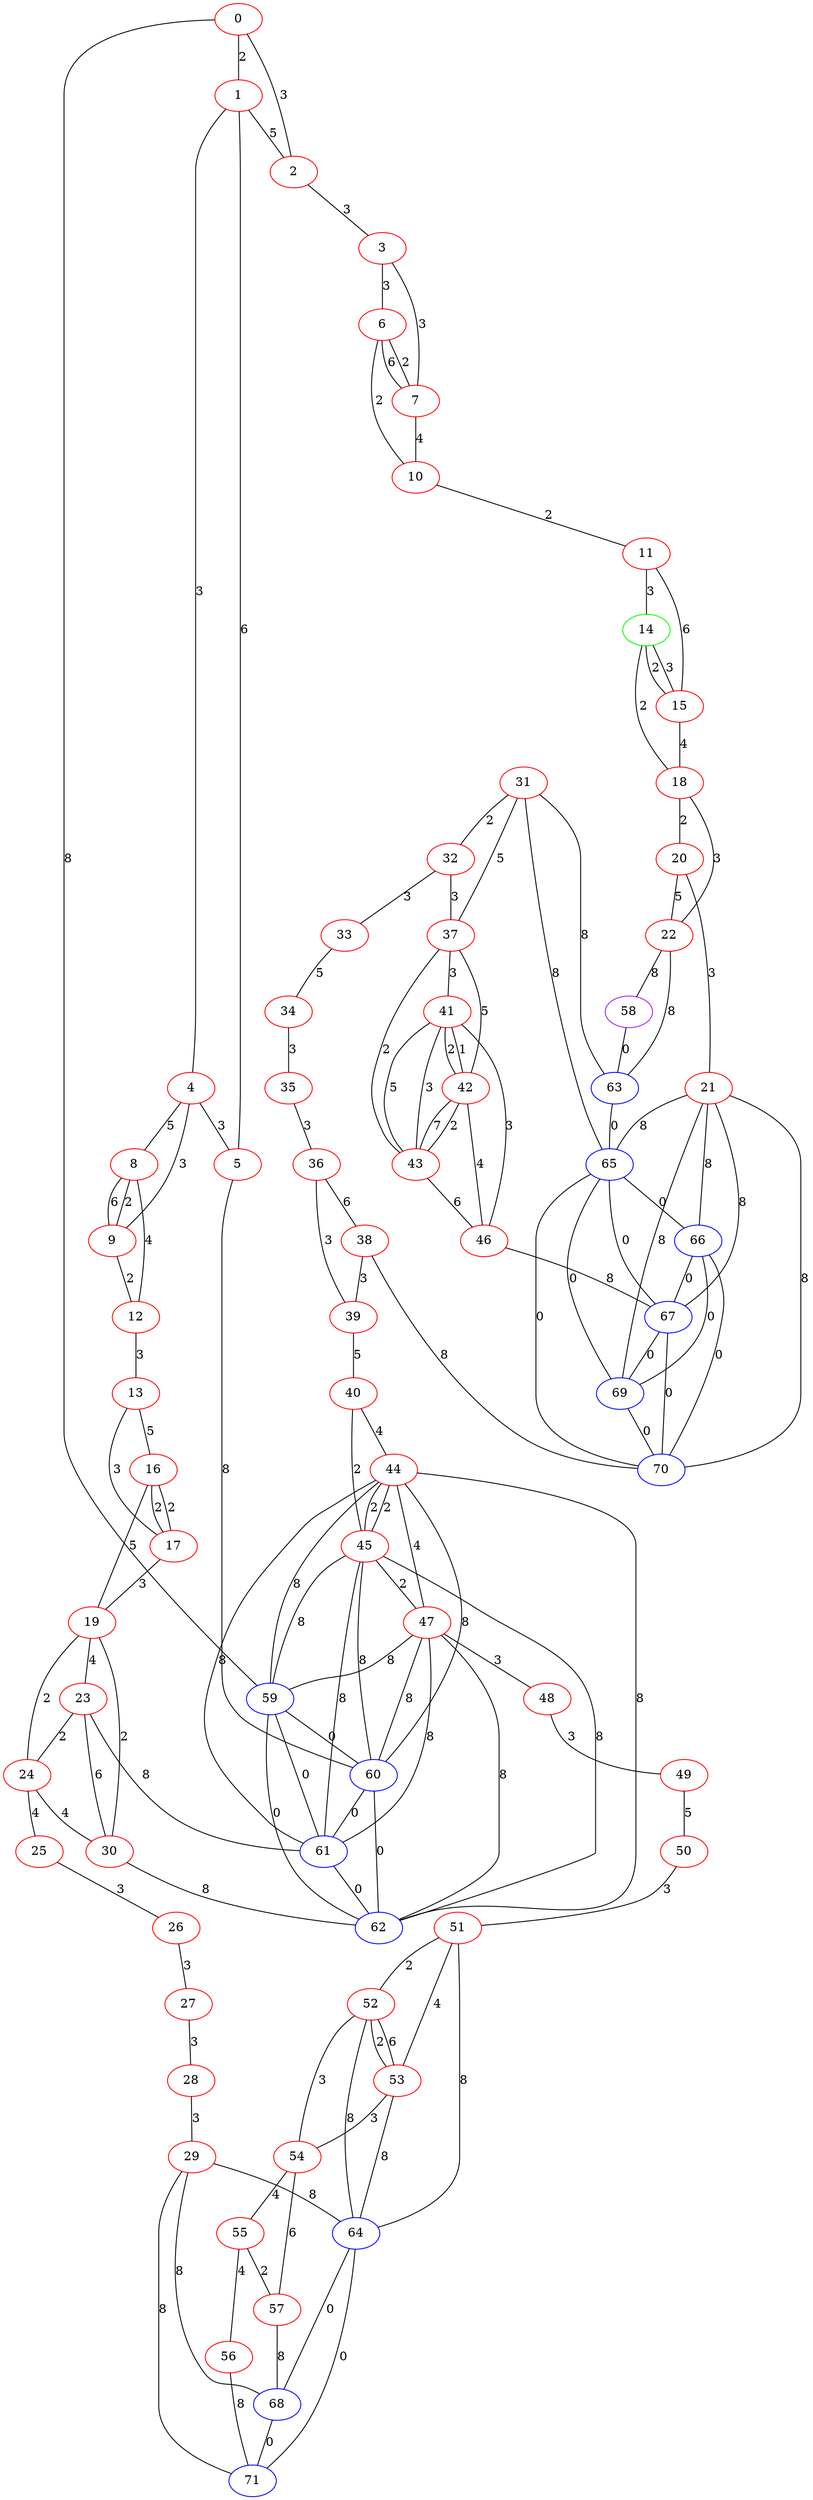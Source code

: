 graph "" {
0 [color=red, weight=1];
1 [color=red, weight=1];
2 [color=red, weight=1];
3 [color=red, weight=1];
4 [color=red, weight=1];
5 [color=red, weight=1];
6 [color=red, weight=1];
7 [color=red, weight=1];
8 [color=red, weight=1];
9 [color=red, weight=1];
10 [color=red, weight=1];
11 [color=red, weight=1];
12 [color=red, weight=1];
13 [color=red, weight=1];
14 [color=green, weight=2];
15 [color=red, weight=1];
16 [color=red, weight=1];
17 [color=red, weight=1];
18 [color=red, weight=1];
19 [color=red, weight=1];
20 [color=red, weight=1];
21 [color=red, weight=1];
22 [color=red, weight=1];
23 [color=red, weight=1];
24 [color=red, weight=1];
25 [color=red, weight=1];
26 [color=red, weight=1];
27 [color=red, weight=1];
28 [color=red, weight=1];
29 [color=red, weight=1];
30 [color=red, weight=1];
31 [color=red, weight=1];
32 [color=red, weight=1];
33 [color=red, weight=1];
34 [color=red, weight=1];
35 [color=red, weight=1];
36 [color=red, weight=1];
37 [color=red, weight=1];
38 [color=red, weight=1];
39 [color=red, weight=1];
40 [color=red, weight=1];
41 [color=red, weight=1];
42 [color=red, weight=1];
43 [color=red, weight=1];
44 [color=red, weight=1];
45 [color=red, weight=1];
46 [color=red, weight=1];
47 [color=red, weight=1];
48 [color=red, weight=1];
49 [color=red, weight=1];
50 [color=red, weight=1];
51 [color=red, weight=1];
52 [color=red, weight=1];
53 [color=red, weight=1];
54 [color=red, weight=1];
55 [color=red, weight=1];
56 [color=red, weight=1];
57 [color=red, weight=1];
58 [color=purple, weight=4];
59 [color=blue, weight=3];
60 [color=blue, weight=3];
61 [color=blue, weight=3];
62 [color=blue, weight=3];
63 [color=blue, weight=3];
64 [color=blue, weight=3];
65 [color=blue, weight=3];
66 [color=blue, weight=3];
67 [color=blue, weight=3];
68 [color=blue, weight=3];
69 [color=blue, weight=3];
70 [color=blue, weight=3];
71 [color=blue, weight=3];
0 -- 1  [key=0, label=2];
0 -- 2  [key=0, label=3];
0 -- 59  [key=0, label=8];
1 -- 2  [key=0, label=5];
1 -- 4  [key=0, label=3];
1 -- 5  [key=0, label=6];
2 -- 3  [key=0, label=3];
3 -- 6  [key=0, label=3];
3 -- 7  [key=0, label=3];
4 -- 8  [key=0, label=5];
4 -- 9  [key=0, label=3];
4 -- 5  [key=0, label=3];
5 -- 60  [key=0, label=8];
6 -- 10  [key=0, label=2];
6 -- 7  [key=0, label=6];
6 -- 7  [key=1, label=2];
7 -- 10  [key=0, label=4];
8 -- 9  [key=0, label=2];
8 -- 9  [key=1, label=6];
8 -- 12  [key=0, label=4];
9 -- 12  [key=0, label=2];
10 -- 11  [key=0, label=2];
11 -- 14  [key=0, label=3];
11 -- 15  [key=0, label=6];
12 -- 13  [key=0, label=3];
13 -- 16  [key=0, label=5];
13 -- 17  [key=0, label=3];
14 -- 18  [key=0, label=2];
14 -- 15  [key=0, label=2];
14 -- 15  [key=1, label=3];
15 -- 18  [key=0, label=4];
16 -- 17  [key=0, label=2];
16 -- 17  [key=1, label=2];
16 -- 19  [key=0, label=5];
17 -- 19  [key=0, label=3];
18 -- 20  [key=0, label=2];
18 -- 22  [key=0, label=3];
19 -- 30  [key=0, label=2];
19 -- 24  [key=0, label=2];
19 -- 23  [key=0, label=4];
20 -- 21  [key=0, label=3];
20 -- 22  [key=0, label=5];
21 -- 65  [key=0, label=8];
21 -- 66  [key=0, label=8];
21 -- 67  [key=0, label=8];
21 -- 69  [key=0, label=8];
21 -- 70  [key=0, label=8];
22 -- 58  [key=0, label=8];
22 -- 63  [key=0, label=8];
23 -- 24  [key=0, label=2];
23 -- 61  [key=0, label=8];
23 -- 30  [key=0, label=6];
24 -- 25  [key=0, label=4];
24 -- 30  [key=0, label=4];
25 -- 26  [key=0, label=3];
26 -- 27  [key=0, label=3];
27 -- 28  [key=0, label=3];
28 -- 29  [key=0, label=3];
29 -- 64  [key=0, label=8];
29 -- 68  [key=0, label=8];
29 -- 71  [key=0, label=8];
30 -- 62  [key=0, label=8];
31 -- 32  [key=0, label=2];
31 -- 65  [key=0, label=8];
31 -- 37  [key=0, label=5];
31 -- 63  [key=0, label=8];
32 -- 33  [key=0, label=3];
32 -- 37  [key=0, label=3];
33 -- 34  [key=0, label=5];
34 -- 35  [key=0, label=3];
35 -- 36  [key=0, label=3];
36 -- 38  [key=0, label=6];
36 -- 39  [key=0, label=3];
37 -- 41  [key=0, label=3];
37 -- 42  [key=0, label=5];
37 -- 43  [key=0, label=2];
38 -- 70  [key=0, label=8];
38 -- 39  [key=0, label=3];
39 -- 40  [key=0, label=5];
40 -- 44  [key=0, label=4];
40 -- 45  [key=0, label=2];
41 -- 42  [key=0, label=2];
41 -- 42  [key=1, label=1];
41 -- 43  [key=0, label=5];
41 -- 43  [key=1, label=3];
41 -- 46  [key=0, label=3];
42 -- 43  [key=0, label=7];
42 -- 43  [key=1, label=2];
42 -- 46  [key=0, label=4];
43 -- 46  [key=0, label=6];
44 -- 45  [key=0, label=2];
44 -- 45  [key=1, label=2];
44 -- 47  [key=0, label=4];
44 -- 59  [key=0, label=8];
44 -- 60  [key=0, label=8];
44 -- 61  [key=0, label=8];
44 -- 62  [key=0, label=8];
45 -- 47  [key=0, label=2];
45 -- 59  [key=0, label=8];
45 -- 60  [key=0, label=8];
45 -- 61  [key=0, label=8];
45 -- 62  [key=0, label=8];
46 -- 67  [key=0, label=8];
47 -- 48  [key=0, label=3];
47 -- 59  [key=0, label=8];
47 -- 60  [key=0, label=8];
47 -- 61  [key=0, label=8];
47 -- 62  [key=0, label=8];
48 -- 49  [key=0, label=3];
49 -- 50  [key=0, label=5];
50 -- 51  [key=0, label=3];
51 -- 64  [key=0, label=8];
51 -- 52  [key=0, label=2];
51 -- 53  [key=0, label=4];
52 -- 64  [key=0, label=8];
52 -- 53  [key=0, label=2];
52 -- 53  [key=1, label=6];
52 -- 54  [key=0, label=3];
53 -- 64  [key=0, label=8];
53 -- 54  [key=0, label=3];
54 -- 57  [key=0, label=6];
54 -- 55  [key=0, label=4];
55 -- 56  [key=0, label=4];
55 -- 57  [key=0, label=2];
56 -- 71  [key=0, label=8];
57 -- 68  [key=0, label=8];
58 -- 63  [key=0, label=0];
59 -- 60  [key=0, label=0];
59 -- 61  [key=0, label=0];
59 -- 62  [key=0, label=0];
60 -- 61  [key=0, label=0];
60 -- 62  [key=0, label=0];
61 -- 62  [key=0, label=0];
63 -- 65  [key=0, label=0];
64 -- 68  [key=0, label=0];
64 -- 71  [key=0, label=0];
65 -- 66  [key=0, label=0];
65 -- 67  [key=0, label=0];
65 -- 69  [key=0, label=0];
65 -- 70  [key=0, label=0];
66 -- 67  [key=0, label=0];
66 -- 69  [key=0, label=0];
66 -- 70  [key=0, label=0];
67 -- 69  [key=0, label=0];
67 -- 70  [key=0, label=0];
68 -- 71  [key=0, label=0];
69 -- 70  [key=0, label=0];
}

